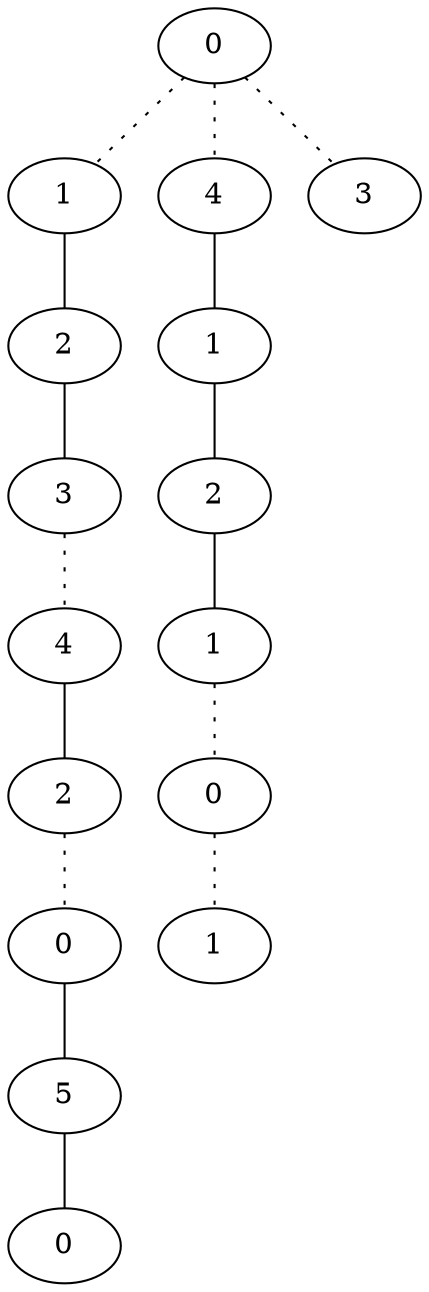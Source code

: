graph {
a0[label=0];
a1[label=1];
a2[label=2];
a3[label=3];
a4[label=4];
a5[label=2];
a6[label=0];
a7[label=5];
a8[label=0];
a9[label=4];
a10[label=1];
a11[label=2];
a12[label=1];
a13[label=0];
a14[label=1];
a15[label=3];
a0 -- a1 [style=dotted];
a0 -- a9 [style=dotted];
a0 -- a15 [style=dotted];
a1 -- a2;
a2 -- a3;
a3 -- a4 [style=dotted];
a4 -- a5;
a5 -- a6 [style=dotted];
a6 -- a7;
a7 -- a8;
a9 -- a10;
a10 -- a11;
a11 -- a12;
a12 -- a13 [style=dotted];
a13 -- a14 [style=dotted];
}
